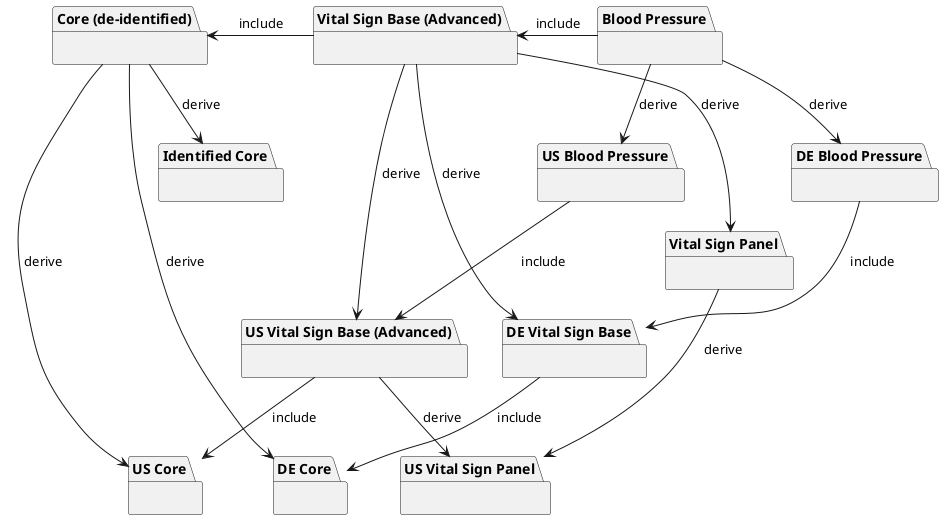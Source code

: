 @startuml

package "Core (de-identified)" as pkg0 {
}

package "Identified Core" as pkg0a {

}

pkg0 --> pkg0a : derive

package "US Core" as pkg0us {
}

package "DE Core" as pkg0de {
}

package "Vital Sign Base (Advanced)" as pkg1 {
}

package "Vital Sign Panel" as pkg1a {

}

pkg1 --> pkg1a : derive

package "Blood Pressure" as pkg2 {
}

package "US Vital Sign Base (Advanced)" as pkg1us {
}

package "US Vital Sign Panel" as pkg1usA {

}

pkg1us --> pkg1usA : derive
pkg1a --> pkg1usA : derive

package "US Blood Pressure" as pkg2us {
}

package "DE Vital Sign Base" as pkg1de {
}

package "DE Blood Pressure" as pkg2de {
}

pkg0 --> pkg0us : derive
pkg0 --> pkg0de : derive

pkg1 --> pkg1us : derive
pkg1 --> pkg1de : derive

pkg2 --> pkg2us : derive
pkg2 --> pkg2de : derive

pkg1 -left-> pkg0 : include
pkg2 -left-> pkg1 : include

pkg1us --> pkg0us : include
pkg1de --> pkg0de : include

pkg2us --> pkg1us : include
pkg2de --> pkg1de : include

@enduml